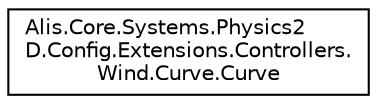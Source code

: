 digraph "Graphical Class Hierarchy"
{
 // LATEX_PDF_SIZE
  edge [fontname="Helvetica",fontsize="10",labelfontname="Helvetica",labelfontsize="10"];
  node [fontname="Helvetica",fontsize="10",shape=record];
  rankdir="LR";
  Node0 [label="Alis.Core.Systems.Physics2\lD.Config.Extensions.Controllers.\lWind.Curve.Curve",height=0.2,width=0.4,color="black", fillcolor="white", style="filled",URL="$class_alis_1_1_core_1_1_systems_1_1_physics2_d_1_1_config_1_1_extensions_1_1_controllers_1_1_wind_1_1_curve_1_1_curve.html",tooltip="Contains a collection of CurveKey points in 2D space and provides methods for evaluating features of ..."];
}
